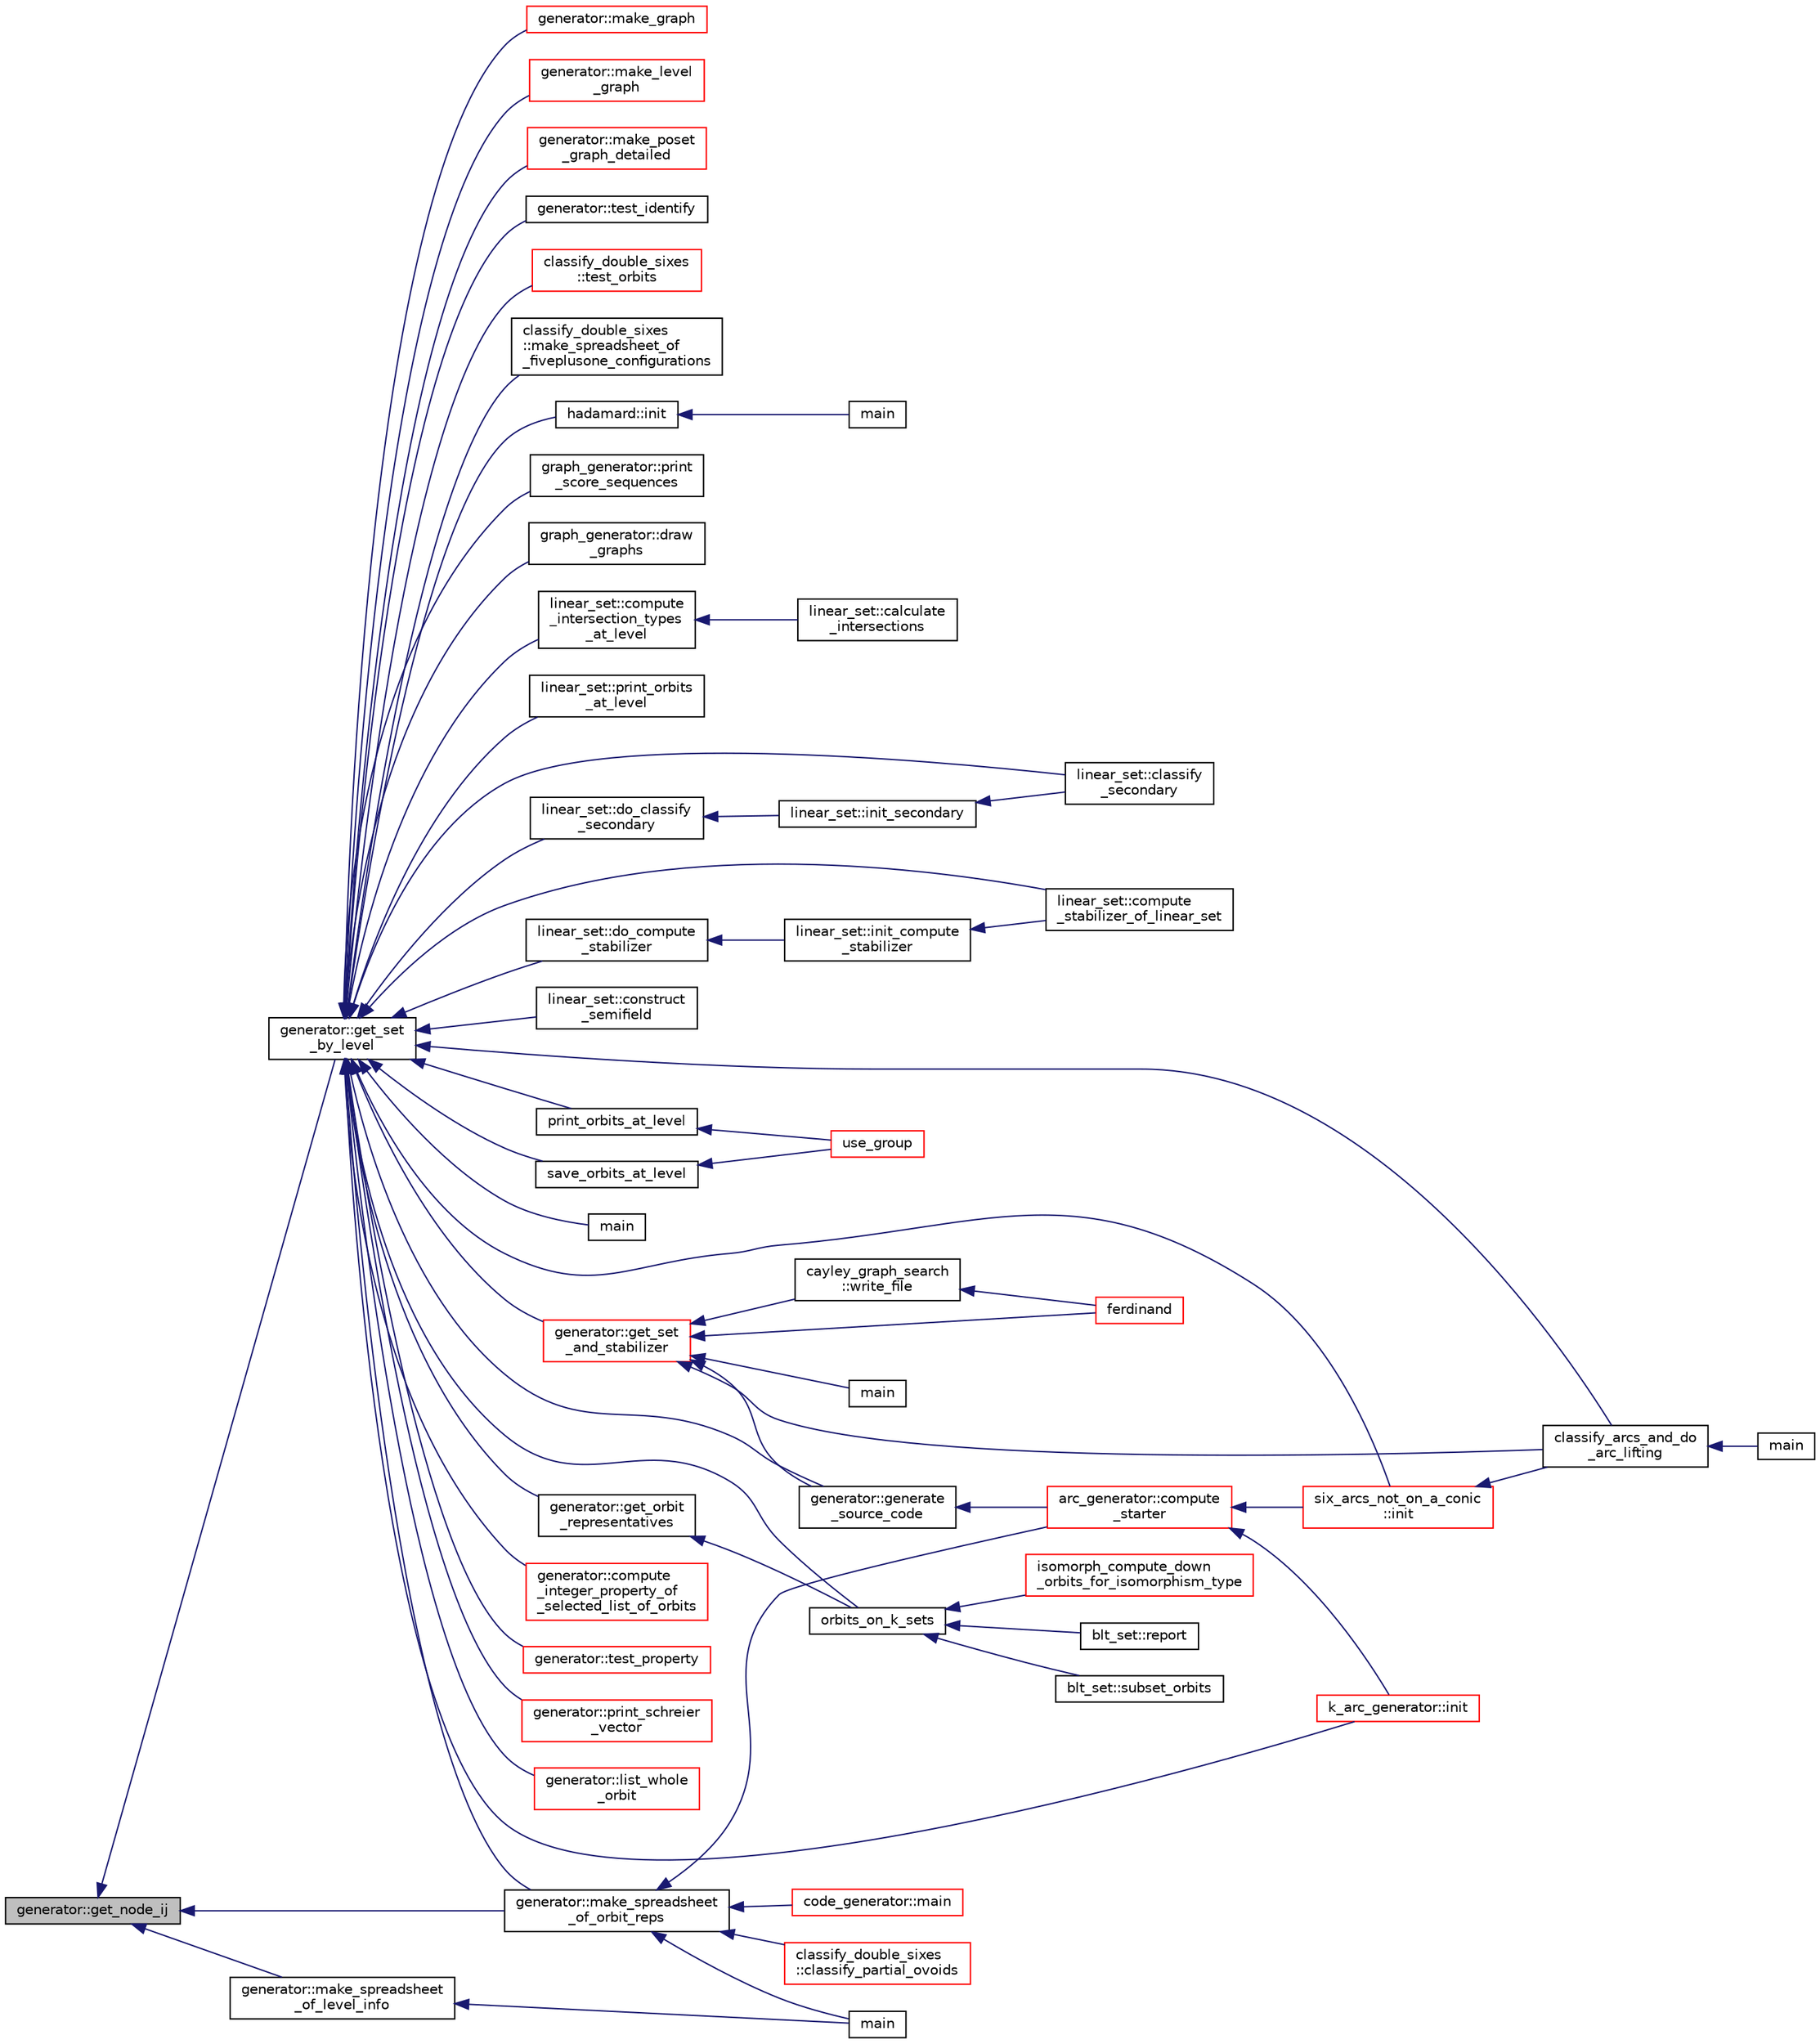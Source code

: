 digraph "generator::get_node_ij"
{
  edge [fontname="Helvetica",fontsize="10",labelfontname="Helvetica",labelfontsize="10"];
  node [fontname="Helvetica",fontsize="10",shape=record];
  rankdir="LR";
  Node8739 [label="generator::get_node_ij",height=0.2,width=0.4,color="black", fillcolor="grey75", style="filled", fontcolor="black"];
  Node8739 -> Node8740 [dir="back",color="midnightblue",fontsize="10",style="solid",fontname="Helvetica"];
  Node8740 [label="generator::get_set\l_by_level",height=0.2,width=0.4,color="black", fillcolor="white", style="filled",URL="$d7/d73/classgenerator.html#a3012a80d862b42c848b84584389c8594"];
  Node8740 -> Node8741 [dir="back",color="midnightblue",fontsize="10",style="solid",fontname="Helvetica"];
  Node8741 [label="hadamard::init",height=0.2,width=0.4,color="black", fillcolor="white", style="filled",URL="$d7/dbb/classhadamard.html#a16af359850b8bdd0d2a73e260d496c33"];
  Node8741 -> Node8742 [dir="back",color="midnightblue",fontsize="10",style="solid",fontname="Helvetica"];
  Node8742 [label="main",height=0.2,width=0.4,color="black", fillcolor="white", style="filled",URL="$dd/d1d/hadamard_8_c.html#a3c04138a5bfe5d72780bb7e82a18e627"];
  Node8740 -> Node8743 [dir="back",color="midnightblue",fontsize="10",style="solid",fontname="Helvetica"];
  Node8743 [label="graph_generator::print\l_score_sequences",height=0.2,width=0.4,color="black", fillcolor="white", style="filled",URL="$d9/d91/classgraph__generator.html#a3df96d225c443e2ec66f38c039400203"];
  Node8740 -> Node8744 [dir="back",color="midnightblue",fontsize="10",style="solid",fontname="Helvetica"];
  Node8744 [label="graph_generator::draw\l_graphs",height=0.2,width=0.4,color="black", fillcolor="white", style="filled",URL="$d9/d91/classgraph__generator.html#aa07ad014571c0dbd09b93ccb99eb648e"];
  Node8740 -> Node8745 [dir="back",color="midnightblue",fontsize="10",style="solid",fontname="Helvetica"];
  Node8745 [label="linear_set::compute\l_intersection_types\l_at_level",height=0.2,width=0.4,color="black", fillcolor="white", style="filled",URL="$dd/d86/classlinear__set.html#abcc3dd230b32c6923a756abab49f4c35"];
  Node8745 -> Node8746 [dir="back",color="midnightblue",fontsize="10",style="solid",fontname="Helvetica"];
  Node8746 [label="linear_set::calculate\l_intersections",height=0.2,width=0.4,color="black", fillcolor="white", style="filled",URL="$dd/d86/classlinear__set.html#a6afc3349a7aa487d8f716ee7e7ad4b23"];
  Node8740 -> Node8747 [dir="back",color="midnightblue",fontsize="10",style="solid",fontname="Helvetica"];
  Node8747 [label="linear_set::print_orbits\l_at_level",height=0.2,width=0.4,color="black", fillcolor="white", style="filled",URL="$dd/d86/classlinear__set.html#a39d878e47fae649413351b660a6820f5"];
  Node8740 -> Node8748 [dir="back",color="midnightblue",fontsize="10",style="solid",fontname="Helvetica"];
  Node8748 [label="linear_set::classify\l_secondary",height=0.2,width=0.4,color="black", fillcolor="white", style="filled",URL="$dd/d86/classlinear__set.html#a5d7659de855e20e2fa8e41e7aedcb1fc"];
  Node8740 -> Node8749 [dir="back",color="midnightblue",fontsize="10",style="solid",fontname="Helvetica"];
  Node8749 [label="linear_set::do_classify\l_secondary",height=0.2,width=0.4,color="black", fillcolor="white", style="filled",URL="$dd/d86/classlinear__set.html#a47eb7f9995f3343abd3bdfbf9a9a9162"];
  Node8749 -> Node8750 [dir="back",color="midnightblue",fontsize="10",style="solid",fontname="Helvetica"];
  Node8750 [label="linear_set::init_secondary",height=0.2,width=0.4,color="black", fillcolor="white", style="filled",URL="$dd/d86/classlinear__set.html#a7bf8cd7805559b5762921687a7c1ed97"];
  Node8750 -> Node8748 [dir="back",color="midnightblue",fontsize="10",style="solid",fontname="Helvetica"];
  Node8740 -> Node8751 [dir="back",color="midnightblue",fontsize="10",style="solid",fontname="Helvetica"];
  Node8751 [label="linear_set::compute\l_stabilizer_of_linear_set",height=0.2,width=0.4,color="black", fillcolor="white", style="filled",URL="$dd/d86/classlinear__set.html#a098a133edfbaae0fd347a69c50bdbee2"];
  Node8740 -> Node8752 [dir="back",color="midnightblue",fontsize="10",style="solid",fontname="Helvetica"];
  Node8752 [label="linear_set::do_compute\l_stabilizer",height=0.2,width=0.4,color="black", fillcolor="white", style="filled",URL="$dd/d86/classlinear__set.html#ae8f58ded28fb5370f4459cca42b7463b"];
  Node8752 -> Node8753 [dir="back",color="midnightblue",fontsize="10",style="solid",fontname="Helvetica"];
  Node8753 [label="linear_set::init_compute\l_stabilizer",height=0.2,width=0.4,color="black", fillcolor="white", style="filled",URL="$dd/d86/classlinear__set.html#a0cc3eaec1896fdc977b62e94623b055b"];
  Node8753 -> Node8751 [dir="back",color="midnightblue",fontsize="10",style="solid",fontname="Helvetica"];
  Node8740 -> Node8754 [dir="back",color="midnightblue",fontsize="10",style="solid",fontname="Helvetica"];
  Node8754 [label="linear_set::construct\l_semifield",height=0.2,width=0.4,color="black", fillcolor="white", style="filled",URL="$dd/d86/classlinear__set.html#ab54b164771526ae8d687751aa2d1a9ce"];
  Node8740 -> Node8755 [dir="back",color="midnightblue",fontsize="10",style="solid",fontname="Helvetica"];
  Node8755 [label="classify_arcs_and_do\l_arc_lifting",height=0.2,width=0.4,color="black", fillcolor="white", style="filled",URL="$d6/dc3/arc__lifting__main_8_c.html#afdd7be16f16b8c71e9a72fe5f6a0b59c"];
  Node8755 -> Node8756 [dir="back",color="midnightblue",fontsize="10",style="solid",fontname="Helvetica"];
  Node8756 [label="main",height=0.2,width=0.4,color="black", fillcolor="white", style="filled",URL="$d6/dc3/arc__lifting__main_8_c.html#a217dbf8b442f20279ea00b898af96f52"];
  Node8740 -> Node8757 [dir="back",color="midnightblue",fontsize="10",style="solid",fontname="Helvetica"];
  Node8757 [label="print_orbits_at_level",height=0.2,width=0.4,color="black", fillcolor="white", style="filled",URL="$d9/d9f/all__cliques_8_c.html#a0f75338604b3e69ac0915f7fcd122ec7"];
  Node8757 -> Node8758 [dir="back",color="midnightblue",fontsize="10",style="solid",fontname="Helvetica"];
  Node8758 [label="use_group",height=0.2,width=0.4,color="red", fillcolor="white", style="filled",URL="$d9/d9f/all__cliques_8_c.html#aba62531e97173264c39afe2c7857af31"];
  Node8740 -> Node8760 [dir="back",color="midnightblue",fontsize="10",style="solid",fontname="Helvetica"];
  Node8760 [label="save_orbits_at_level",height=0.2,width=0.4,color="black", fillcolor="white", style="filled",URL="$d9/d9f/all__cliques_8_c.html#aba6adc5644e3eac81e1d30c31c284d40"];
  Node8760 -> Node8758 [dir="back",color="midnightblue",fontsize="10",style="solid",fontname="Helvetica"];
  Node8740 -> Node8761 [dir="back",color="midnightblue",fontsize="10",style="solid",fontname="Helvetica"];
  Node8761 [label="main",height=0.2,width=0.4,color="black", fillcolor="white", style="filled",URL="$d2/dfa/draw__colored__graph_8_c.html#a3c04138a5bfe5d72780bb7e82a18e627"];
  Node8740 -> Node8762 [dir="back",color="midnightblue",fontsize="10",style="solid",fontname="Helvetica"];
  Node8762 [label="orbits_on_k_sets",height=0.2,width=0.4,color="black", fillcolor="white", style="filled",URL="$d3/d35/snakes__and__ladders__global_8_c.html#afe3d79116aa8b4d1a93d444a3a979b6e"];
  Node8762 -> Node8763 [dir="back",color="midnightblue",fontsize="10",style="solid",fontname="Helvetica"];
  Node8763 [label="blt_set::report",height=0.2,width=0.4,color="black", fillcolor="white", style="filled",URL="$d1/d3d/classblt__set.html#a6b19f88bd2b92ebfba7e7c362eb9065c"];
  Node8762 -> Node8764 [dir="back",color="midnightblue",fontsize="10",style="solid",fontname="Helvetica"];
  Node8764 [label="blt_set::subset_orbits",height=0.2,width=0.4,color="black", fillcolor="white", style="filled",URL="$d1/d3d/classblt__set.html#af8f79fc4346244acfa0e2c2d23c36993"];
  Node8762 -> Node8765 [dir="back",color="midnightblue",fontsize="10",style="solid",fontname="Helvetica"];
  Node8765 [label="isomorph_compute_down\l_orbits_for_isomorphism_type",height=0.2,width=0.4,color="red", fillcolor="white", style="filled",URL="$d4/d7e/isomorph__global_8_c.html#a13519b3a5d3b5ceb26b4bec6736b0086"];
  Node8740 -> Node8771 [dir="back",color="midnightblue",fontsize="10",style="solid",fontname="Helvetica"];
  Node8771 [label="generator::get_set\l_and_stabilizer",height=0.2,width=0.4,color="red", fillcolor="white", style="filled",URL="$d7/d73/classgenerator.html#a23116270f27facfd48e4190a84e0ef20"];
  Node8771 -> Node8772 [dir="back",color="midnightblue",fontsize="10",style="solid",fontname="Helvetica"];
  Node8772 [label="ferdinand",height=0.2,width=0.4,color="red", fillcolor="white", style="filled",URL="$da/df3/ferdinand_8_c.html#a322b57727d23cf5a0932f11c30ea18d9"];
  Node8771 -> Node8774 [dir="back",color="midnightblue",fontsize="10",style="solid",fontname="Helvetica"];
  Node8774 [label="cayley_graph_search\l::write_file",height=0.2,width=0.4,color="black", fillcolor="white", style="filled",URL="$de/dae/classcayley__graph__search.html#a428879782c317f9a4f9524ea5d16072b"];
  Node8774 -> Node8772 [dir="back",color="midnightblue",fontsize="10",style="solid",fontname="Helvetica"];
  Node8771 -> Node8775 [dir="back",color="midnightblue",fontsize="10",style="solid",fontname="Helvetica"];
  Node8775 [label="main",height=0.2,width=0.4,color="black", fillcolor="white", style="filled",URL="$d9/d5f/example__fano__plane_8_c.html#ae66f6b31b5ad750f1fe042a706a4e3d4"];
  Node8771 -> Node8755 [dir="back",color="midnightblue",fontsize="10",style="solid",fontname="Helvetica"];
  Node8771 -> Node8778 [dir="back",color="midnightblue",fontsize="10",style="solid",fontname="Helvetica"];
  Node8778 [label="generator::generate\l_source_code",height=0.2,width=0.4,color="black", fillcolor="white", style="filled",URL="$d7/d73/classgenerator.html#a927aa5ef3dbe7bfc7f3415bf005620ed"];
  Node8778 -> Node8779 [dir="back",color="midnightblue",fontsize="10",style="solid",fontname="Helvetica"];
  Node8779 [label="arc_generator::compute\l_starter",height=0.2,width=0.4,color="red", fillcolor="white", style="filled",URL="$d4/d21/classarc__generator.html#aad1dcec3a1c302e743d574bd1ac857d9"];
  Node8779 -> Node8780 [dir="back",color="midnightblue",fontsize="10",style="solid",fontname="Helvetica"];
  Node8780 [label="k_arc_generator::init",height=0.2,width=0.4,color="red", fillcolor="white", style="filled",URL="$d6/dd8/classk__arc__generator.html#a6036d9f52ede9f8ca681505626b5361d"];
  Node8779 -> Node8782 [dir="back",color="midnightblue",fontsize="10",style="solid",fontname="Helvetica"];
  Node8782 [label="six_arcs_not_on_a_conic\l::init",height=0.2,width=0.4,color="red", fillcolor="white", style="filled",URL="$d8/de6/classsix__arcs__not__on__a__conic.html#a7a4d5cf8a098488729934cfa8a70944a"];
  Node8782 -> Node8755 [dir="back",color="midnightblue",fontsize="10",style="solid",fontname="Helvetica"];
  Node8740 -> Node8799 [dir="back",color="midnightblue",fontsize="10",style="solid",fontname="Helvetica"];
  Node8799 [label="generator::compute\l_integer_property_of\l_selected_list_of_orbits",height=0.2,width=0.4,color="red", fillcolor="white", style="filled",URL="$d7/d73/classgenerator.html#addf0c8f228cdc9bb443446ba19acd983"];
  Node8740 -> Node8801 [dir="back",color="midnightblue",fontsize="10",style="solid",fontname="Helvetica"];
  Node8801 [label="generator::test_property",height=0.2,width=0.4,color="red", fillcolor="white", style="filled",URL="$d7/d73/classgenerator.html#ae845a9dc626e6c2a20a6745a9d9fa68d"];
  Node8740 -> Node8802 [dir="back",color="midnightblue",fontsize="10",style="solid",fontname="Helvetica"];
  Node8802 [label="generator::print_schreier\l_vector",height=0.2,width=0.4,color="red", fillcolor="white", style="filled",URL="$d7/d73/classgenerator.html#aa31c8a1d5c8f5ccb054a07455983b0d1"];
  Node8740 -> Node8806 [dir="back",color="midnightblue",fontsize="10",style="solid",fontname="Helvetica"];
  Node8806 [label="generator::list_whole\l_orbit",height=0.2,width=0.4,color="red", fillcolor="white", style="filled",URL="$d7/d73/classgenerator.html#aa102d1c1e32f0cd1dafeab1e0d1c18c1"];
  Node8740 -> Node8810 [dir="back",color="midnightblue",fontsize="10",style="solid",fontname="Helvetica"];
  Node8810 [label="generator::get_orbit\l_representatives",height=0.2,width=0.4,color="black", fillcolor="white", style="filled",URL="$d7/d73/classgenerator.html#a10b4d5109d52d78991b71870c32e4bcd"];
  Node8810 -> Node8762 [dir="back",color="midnightblue",fontsize="10",style="solid",fontname="Helvetica"];
  Node8740 -> Node8778 [dir="back",color="midnightblue",fontsize="10",style="solid",fontname="Helvetica"];
  Node8740 -> Node8811 [dir="back",color="midnightblue",fontsize="10",style="solid",fontname="Helvetica"];
  Node8811 [label="generator::make_graph",height=0.2,width=0.4,color="red", fillcolor="white", style="filled",URL="$d7/d73/classgenerator.html#a70dd7819a500c8baef63327eb5d72f4c"];
  Node8740 -> Node8817 [dir="back",color="midnightblue",fontsize="10",style="solid",fontname="Helvetica"];
  Node8817 [label="generator::make_level\l_graph",height=0.2,width=0.4,color="red", fillcolor="white", style="filled",URL="$d7/d73/classgenerator.html#ac5980214ff3f3db0a36011316869c712"];
  Node8740 -> Node8819 [dir="back",color="midnightblue",fontsize="10",style="solid",fontname="Helvetica"];
  Node8819 [label="generator::make_poset\l_graph_detailed",height=0.2,width=0.4,color="red", fillcolor="white", style="filled",URL="$d7/d73/classgenerator.html#a4f8b07122d32e3db0788f5a385bb1615"];
  Node8740 -> Node8820 [dir="back",color="midnightblue",fontsize="10",style="solid",fontname="Helvetica"];
  Node8820 [label="generator::make_spreadsheet\l_of_orbit_reps",height=0.2,width=0.4,color="black", fillcolor="white", style="filled",URL="$d7/d73/classgenerator.html#a2fb3f7b149d0207cf859b33529282e22"];
  Node8820 -> Node8821 [dir="back",color="midnightblue",fontsize="10",style="solid",fontname="Helvetica"];
  Node8821 [label="main",height=0.2,width=0.4,color="black", fillcolor="white", style="filled",URL="$d2/d11/codes_8h.html#a217dbf8b442f20279ea00b898af96f52"];
  Node8820 -> Node8804 [dir="back",color="midnightblue",fontsize="10",style="solid",fontname="Helvetica"];
  Node8804 [label="code_generator::main",height=0.2,width=0.4,color="red", fillcolor="white", style="filled",URL="$db/d37/classcode__generator.html#ab3cf3a306e4032c2b471ac95321c599f"];
  Node8820 -> Node8779 [dir="back",color="midnightblue",fontsize="10",style="solid",fontname="Helvetica"];
  Node8820 -> Node8816 [dir="back",color="midnightblue",fontsize="10",style="solid",fontname="Helvetica"];
  Node8816 [label="classify_double_sixes\l::classify_partial_ovoids",height=0.2,width=0.4,color="red", fillcolor="white", style="filled",URL="$dd/d23/classclassify__double__sixes.html#a2253fca143a0e8a3e39655eb05668ae9"];
  Node8740 -> Node8822 [dir="back",color="midnightblue",fontsize="10",style="solid",fontname="Helvetica"];
  Node8822 [label="generator::test_identify",height=0.2,width=0.4,color="black", fillcolor="white", style="filled",URL="$d7/d73/classgenerator.html#afe1191d7f525d0f1197ffc81c966c632"];
  Node8740 -> Node8823 [dir="back",color="midnightblue",fontsize="10",style="solid",fontname="Helvetica"];
  Node8823 [label="classify_double_sixes\l::test_orbits",height=0.2,width=0.4,color="red", fillcolor="white", style="filled",URL="$dd/d23/classclassify__double__sixes.html#abbdf82332e2bd681f4afb1b21fa85bed"];
  Node8740 -> Node8824 [dir="back",color="midnightblue",fontsize="10",style="solid",fontname="Helvetica"];
  Node8824 [label="classify_double_sixes\l::make_spreadsheet_of\l_fiveplusone_configurations",height=0.2,width=0.4,color="black", fillcolor="white", style="filled",URL="$dd/d23/classclassify__double__sixes.html#a6de01cd6f2d38e1187ae13a6d8ba10ef"];
  Node8740 -> Node8780 [dir="back",color="midnightblue",fontsize="10",style="solid",fontname="Helvetica"];
  Node8740 -> Node8782 [dir="back",color="midnightblue",fontsize="10",style="solid",fontname="Helvetica"];
  Node8739 -> Node8820 [dir="back",color="midnightblue",fontsize="10",style="solid",fontname="Helvetica"];
  Node8739 -> Node8825 [dir="back",color="midnightblue",fontsize="10",style="solid",fontname="Helvetica"];
  Node8825 [label="generator::make_spreadsheet\l_of_level_info",height=0.2,width=0.4,color="black", fillcolor="white", style="filled",URL="$d7/d73/classgenerator.html#af24c5959de39cf89f983a29b8f6de902"];
  Node8825 -> Node8821 [dir="back",color="midnightblue",fontsize="10",style="solid",fontname="Helvetica"];
}
